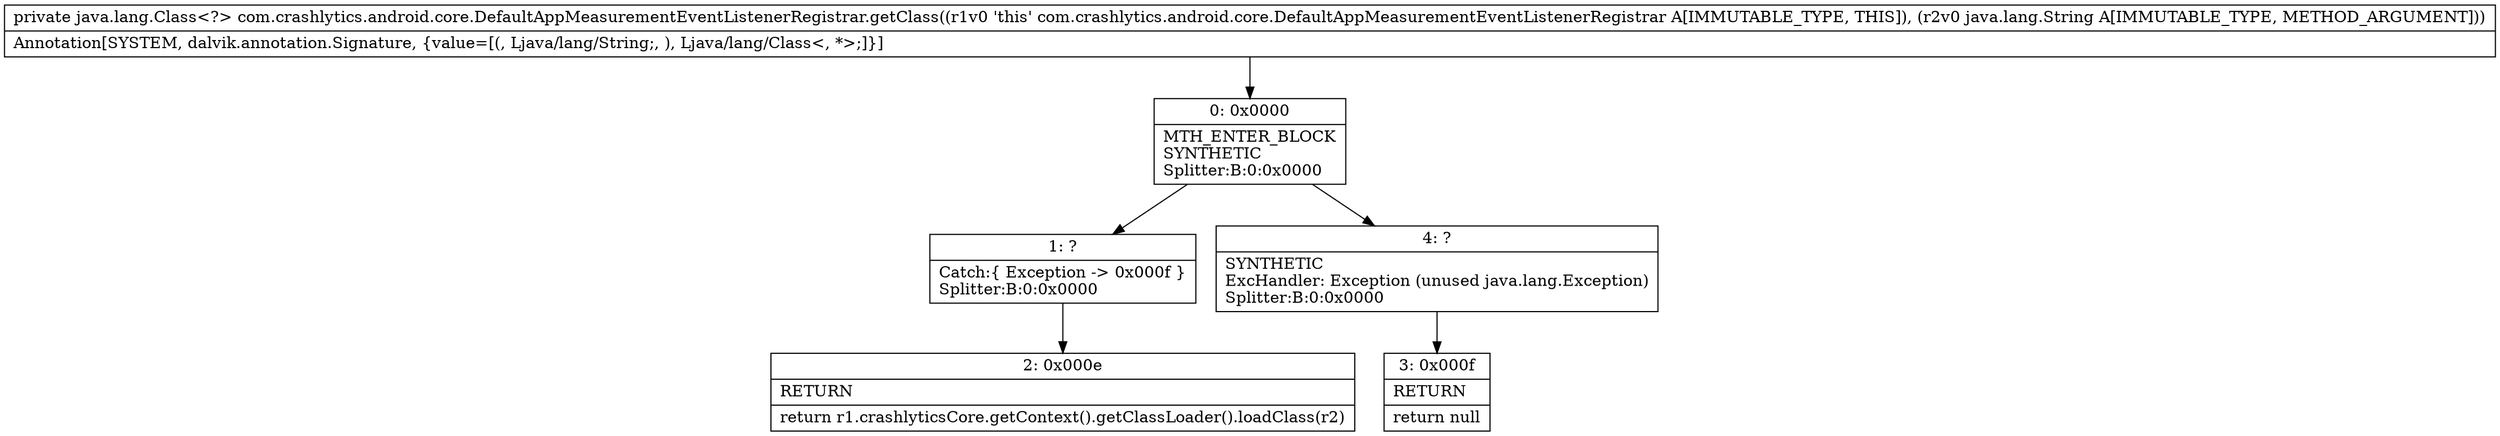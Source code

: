 digraph "CFG forcom.crashlytics.android.core.DefaultAppMeasurementEventListenerRegistrar.getClass(Ljava\/lang\/String;)Ljava\/lang\/Class;" {
Node_0 [shape=record,label="{0\:\ 0x0000|MTH_ENTER_BLOCK\lSYNTHETIC\lSplitter:B:0:0x0000\l}"];
Node_1 [shape=record,label="{1\:\ ?|Catch:\{ Exception \-\> 0x000f \}\lSplitter:B:0:0x0000\l}"];
Node_2 [shape=record,label="{2\:\ 0x000e|RETURN\l|return r1.crashlyticsCore.getContext().getClassLoader().loadClass(r2)\l}"];
Node_3 [shape=record,label="{3\:\ 0x000f|RETURN\l|return null\l}"];
Node_4 [shape=record,label="{4\:\ ?|SYNTHETIC\lExcHandler: Exception (unused java.lang.Exception)\lSplitter:B:0:0x0000\l}"];
MethodNode[shape=record,label="{private java.lang.Class\<?\> com.crashlytics.android.core.DefaultAppMeasurementEventListenerRegistrar.getClass((r1v0 'this' com.crashlytics.android.core.DefaultAppMeasurementEventListenerRegistrar A[IMMUTABLE_TYPE, THIS]), (r2v0 java.lang.String A[IMMUTABLE_TYPE, METHOD_ARGUMENT]))  | Annotation[SYSTEM, dalvik.annotation.Signature, \{value=[(, Ljava\/lang\/String;, ), Ljava\/lang\/Class\<, *\>;]\}]\l}"];
MethodNode -> Node_0;
Node_0 -> Node_1;
Node_0 -> Node_4;
Node_1 -> Node_2;
Node_4 -> Node_3;
}

